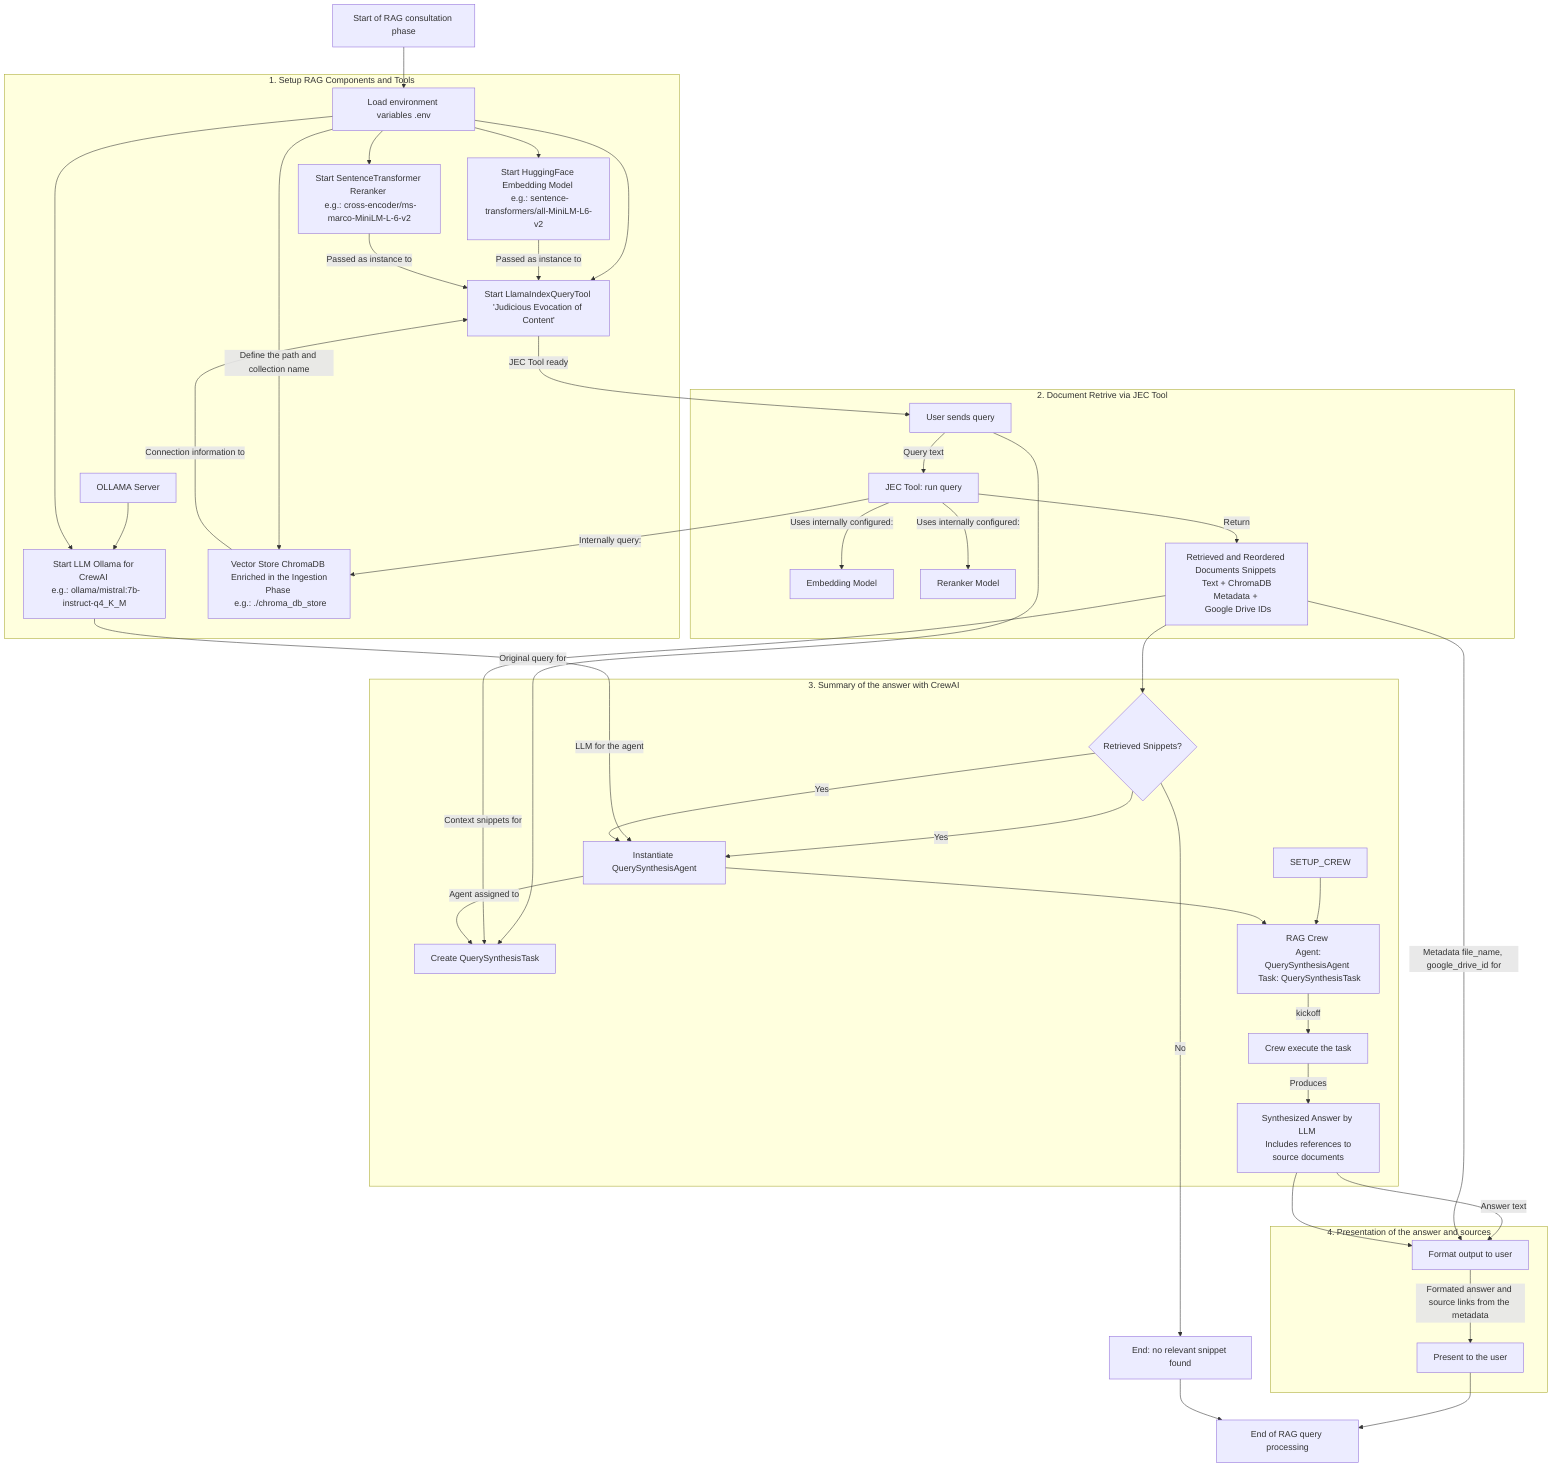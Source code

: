 graph TD
    RAG_PHASE_START[Start of RAG consultation phase];

    subgraph "1. Setup RAG Components and Tools"
        direction TB
        LOAD_ENV[Load environment variables .env];
        INIT_LLM_CREW[Start LLM Ollama for CrewAI <br/> e.g.: ollama/mistral:7b-instruct-q4_K_M];
        OLLAMA_SVR[OLLAMA Server] --> INIT_LLM_CREW;
        INIT_EMBED_MODEL[Start HuggingFace Embedding Model <br/> e.g.: sentence-transformers/all-MiniLM-L6-v2];
        INIT_RERANKER[Start SentenceTransformer Reranker <br/> e.g.: cross-encoder/ms-marco-MiniLM-L-6-v2];
        INIT_JEC_TOOL[Start LlamaIndexQueryTool \n'Judicious Evocation of Content'];
        CHROMA_DB_STORE[Vector Store ChromaDB <br/> Enriched in the Ingestion Phase <br/> e.g.: ./chroma_db_store];

        LOAD_ENV --> INIT_LLM_CREW;
        LOAD_ENV --> INIT_EMBED_MODEL;
        LOAD_ENV --> INIT_RERANKER;
        LOAD_ENV --> INIT_JEC_TOOL;
        LOAD_ENV -- Define the path and collection name --> CHROMA_DB_STORE;

        INIT_EMBED_MODEL -- Passed as instance to --> INIT_JEC_TOOL;
        INIT_RERANKER -- Passed as instance to --> INIT_JEC_TOOL;
        CHROMA_DB_STORE -- Connection information to --> INIT_JEC_TOOL;
    end
    RAG_PHASE_START --> LOAD_ENV;

    USER_QUERY[User sends query];
    INIT_JEC_TOOL -- JEC Tool ready --> USER_QUERY;

    subgraph "2. Document Retrive via JEC Tool"
        direction LR
        USER_QUERY -- Query text --> JEC_RUN[JEC Tool: run query];
        JEC_RUN -- Uses internally configured: --> EMBED_MODEL_CONFIGURED[Embedding Model];
        JEC_RUN -- Internally query: --> CHROMA_DB_STORE;
        JEC_RUN -- Uses internally configured: --> RERANKER_CONFIGURED[Reranker Model];
        JEC_RUN -- Return --> RETRIEVED_SNIPPETS[Retrieved and Reordered Documents Snippets <br/> Text + ChromaDB Metadata + <br/> Google Drive IDs];
    end

    CHECK_SNIPPETS_EXIST{Retrieved Snippets?};
    RETRIEVED_SNIPPETS --> CHECK_SNIPPETS_EXIST;

    subgraph "3. Summary of the answer with CrewAI"
        direction TB
        CHECK_SNIPPETS_EXIST -- Yes --> CREATE_SYNTHESIS_AGENT[Instantiate QuerySynthesisAgent];
        INIT_LLM_CREW -- LLM for the agent --> CREATE_SYNTHESIS_AGENT;

        CREATE_SYNTHESIS_TASK[Create QuerySynthesisTask];
        USER_QUERY -- Original query for --> CREATE_SYNTHESIS_TASK;
        RETRIEVED_SNIPPETS -- Context snippets for --> CREATE_SYNTHESIS_TASK;
        CREATE_SYNTHESIS_AGENT -- Agent assigned to --> CREATE_SYNTHESIS_TASK;

        SETUP_CREW --> RAG_CREW[RAG Crew <br/> Agent: QuerySynthesisAgent \n Task: QuerySynthesisTask];
        RAG_CREW -- kickoff --> CREW_EXECUTION[Crew execute the task];
        CREW_EXECUTION -- Produces --> SYNTHESIZED_ANSWER[Synthesized Answer by LLM <br/> Includes references to source documents];
    end

    subgraph "4. Presentation of the answer and sources"
        direction LR
        SYNTHESIZED_ANSWER -- Answer text --> FORMAT_OUTPUT[Format output to user];
        RETRIEVED_SNIPPETS -- Metadata file_name, google_drive_id for --> FORMAT_OUTPUT;
        FORMAT_OUTPUT -- Formated answer and source links from the metadata --> DISPLAY_USER[Present to the user];
    end
    CHECK_SNIPPETS_EXIST -- Yes --> CREATE_SYNTHESIS_AGENT --> RAG_CREW;
    SYNTHESIZED_ANSWER --> FORMAT_OUTPUT

    CHECK_SNIPPETS_EXIST -- No --> END_NO_SNIPPETS[End: no relevant snippet found];
    DISPLAY_USER --> RAG_PHASE_END[End of RAG query processing]
    END_NO_SNIPPETS --> RAG_PHASE_END;